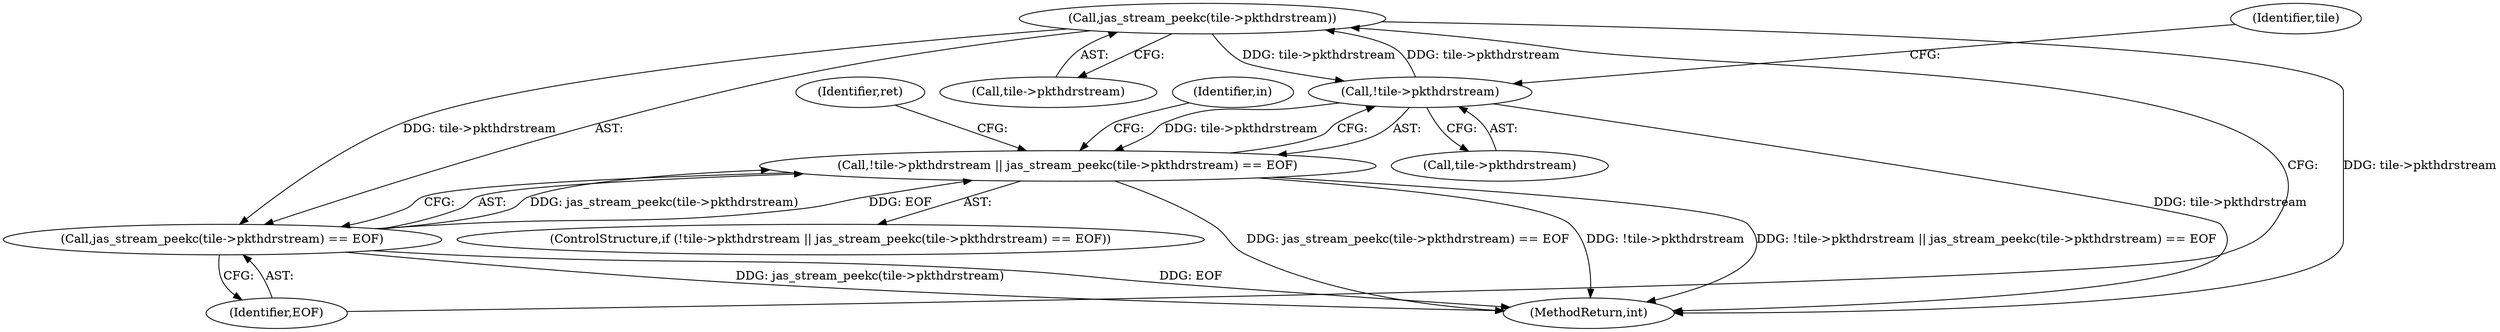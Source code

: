 digraph "0_jasper_aa0b0f79ade5eef8b0e7a214c03f5af54b36ba7d_3@pointer" {
"1000127" [label="(Call,jas_stream_peekc(tile->pkthdrstream))"];
"1000122" [label="(Call,!tile->pkthdrstream)"];
"1000127" [label="(Call,jas_stream_peekc(tile->pkthdrstream))"];
"1000121" [label="(Call,!tile->pkthdrstream || jas_stream_peekc(tile->pkthdrstream) == EOF)"];
"1000126" [label="(Call,jas_stream_peekc(tile->pkthdrstream) == EOF)"];
"1000222" [label="(MethodReturn,int)"];
"1000129" [label="(Identifier,tile)"];
"1000153" [label="(Identifier,ret)"];
"1000126" [label="(Call,jas_stream_peekc(tile->pkthdrstream) == EOF)"];
"1000131" [label="(Identifier,EOF)"];
"1000127" [label="(Call,jas_stream_peekc(tile->pkthdrstream))"];
"1000128" [label="(Call,tile->pkthdrstream)"];
"1000120" [label="(ControlStructure,if (!tile->pkthdrstream || jas_stream_peekc(tile->pkthdrstream) == EOF))"];
"1000122" [label="(Call,!tile->pkthdrstream)"];
"1000121" [label="(Call,!tile->pkthdrstream || jas_stream_peekc(tile->pkthdrstream) == EOF)"];
"1000135" [label="(Identifier,in)"];
"1000123" [label="(Call,tile->pkthdrstream)"];
"1000127" -> "1000126"  [label="AST: "];
"1000127" -> "1000128"  [label="CFG: "];
"1000128" -> "1000127"  [label="AST: "];
"1000131" -> "1000127"  [label="CFG: "];
"1000127" -> "1000222"  [label="DDG: tile->pkthdrstream"];
"1000127" -> "1000122"  [label="DDG: tile->pkthdrstream"];
"1000127" -> "1000126"  [label="DDG: tile->pkthdrstream"];
"1000122" -> "1000127"  [label="DDG: tile->pkthdrstream"];
"1000122" -> "1000121"  [label="AST: "];
"1000122" -> "1000123"  [label="CFG: "];
"1000123" -> "1000122"  [label="AST: "];
"1000129" -> "1000122"  [label="CFG: "];
"1000121" -> "1000122"  [label="CFG: "];
"1000122" -> "1000222"  [label="DDG: tile->pkthdrstream"];
"1000122" -> "1000121"  [label="DDG: tile->pkthdrstream"];
"1000121" -> "1000120"  [label="AST: "];
"1000121" -> "1000126"  [label="CFG: "];
"1000126" -> "1000121"  [label="AST: "];
"1000135" -> "1000121"  [label="CFG: "];
"1000153" -> "1000121"  [label="CFG: "];
"1000121" -> "1000222"  [label="DDG: jas_stream_peekc(tile->pkthdrstream) == EOF"];
"1000121" -> "1000222"  [label="DDG: !tile->pkthdrstream"];
"1000121" -> "1000222"  [label="DDG: !tile->pkthdrstream || jas_stream_peekc(tile->pkthdrstream) == EOF"];
"1000126" -> "1000121"  [label="DDG: jas_stream_peekc(tile->pkthdrstream)"];
"1000126" -> "1000121"  [label="DDG: EOF"];
"1000126" -> "1000131"  [label="CFG: "];
"1000131" -> "1000126"  [label="AST: "];
"1000126" -> "1000222"  [label="DDG: jas_stream_peekc(tile->pkthdrstream)"];
"1000126" -> "1000222"  [label="DDG: EOF"];
}
